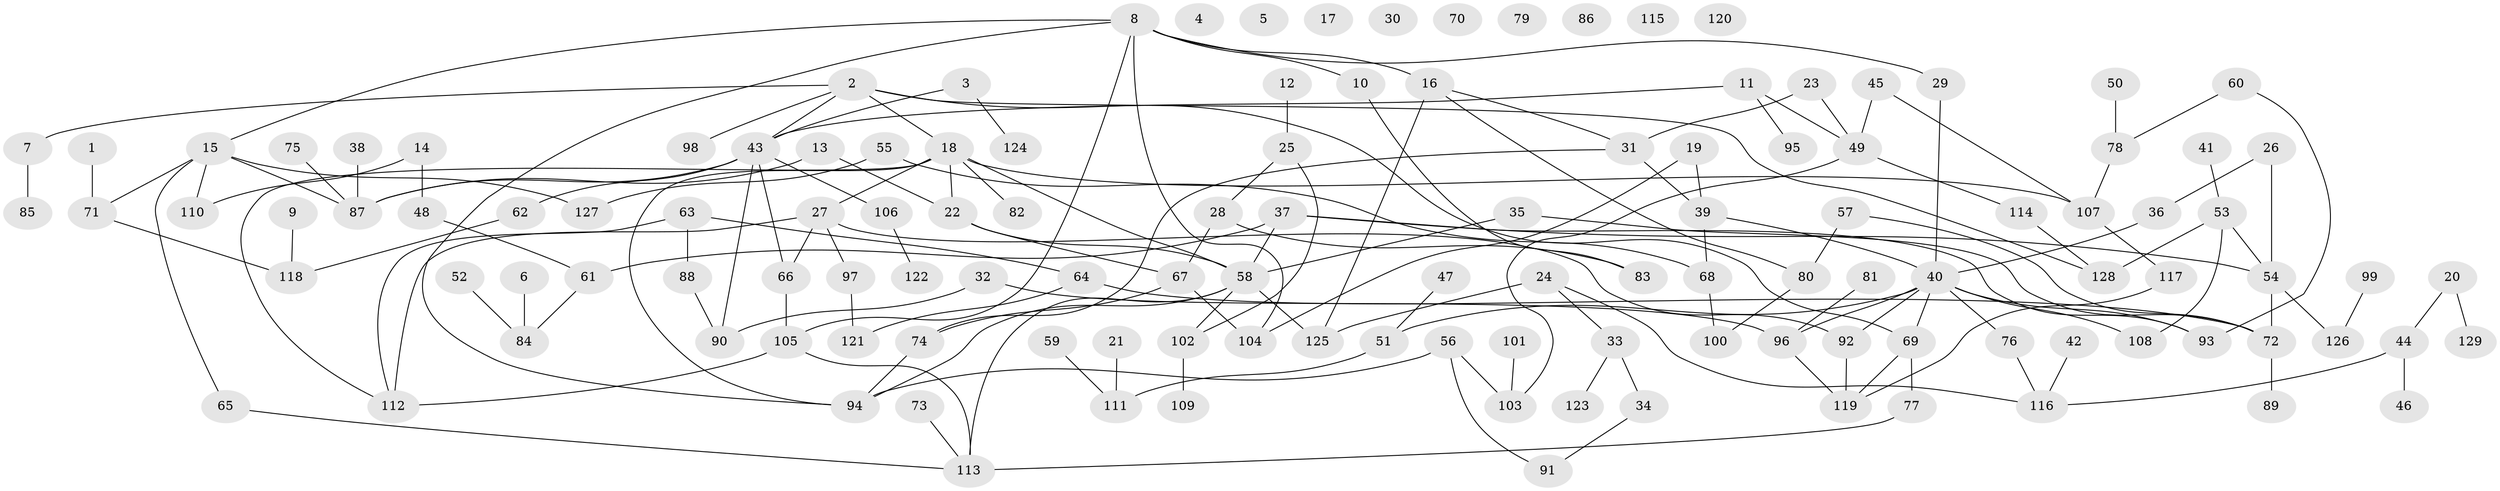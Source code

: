 // coarse degree distribution, {2: 0.28888888888888886, 8: 0.022222222222222223, 1: 0.2222222222222222, 0: 0.1, 11: 0.022222222222222223, 4: 0.07777777777777778, 6: 0.011111111111111112, 7: 0.011111111111111112, 3: 0.12222222222222222, 5: 0.1, 12: 0.011111111111111112, 9: 0.011111111111111112}
// Generated by graph-tools (version 1.1) at 2025/41/03/06/25 10:41:22]
// undirected, 129 vertices, 164 edges
graph export_dot {
graph [start="1"]
  node [color=gray90,style=filled];
  1;
  2;
  3;
  4;
  5;
  6;
  7;
  8;
  9;
  10;
  11;
  12;
  13;
  14;
  15;
  16;
  17;
  18;
  19;
  20;
  21;
  22;
  23;
  24;
  25;
  26;
  27;
  28;
  29;
  30;
  31;
  32;
  33;
  34;
  35;
  36;
  37;
  38;
  39;
  40;
  41;
  42;
  43;
  44;
  45;
  46;
  47;
  48;
  49;
  50;
  51;
  52;
  53;
  54;
  55;
  56;
  57;
  58;
  59;
  60;
  61;
  62;
  63;
  64;
  65;
  66;
  67;
  68;
  69;
  70;
  71;
  72;
  73;
  74;
  75;
  76;
  77;
  78;
  79;
  80;
  81;
  82;
  83;
  84;
  85;
  86;
  87;
  88;
  89;
  90;
  91;
  92;
  93;
  94;
  95;
  96;
  97;
  98;
  99;
  100;
  101;
  102;
  103;
  104;
  105;
  106;
  107;
  108;
  109;
  110;
  111;
  112;
  113;
  114;
  115;
  116;
  117;
  118;
  119;
  120;
  121;
  122;
  123;
  124;
  125;
  126;
  127;
  128;
  129;
  1 -- 71;
  2 -- 7;
  2 -- 18;
  2 -- 43;
  2 -- 69;
  2 -- 98;
  2 -- 128;
  3 -- 43;
  3 -- 124;
  6 -- 84;
  7 -- 85;
  8 -- 10;
  8 -- 15;
  8 -- 16;
  8 -- 29;
  8 -- 94;
  8 -- 104;
  8 -- 105;
  9 -- 118;
  10 -- 83;
  11 -- 43;
  11 -- 49;
  11 -- 95;
  12 -- 25;
  13 -- 22;
  13 -- 87;
  14 -- 48;
  14 -- 110;
  15 -- 65;
  15 -- 71;
  15 -- 87;
  15 -- 110;
  15 -- 127;
  16 -- 31;
  16 -- 80;
  16 -- 125;
  18 -- 22;
  18 -- 27;
  18 -- 58;
  18 -- 82;
  18 -- 94;
  18 -- 107;
  18 -- 112;
  19 -- 39;
  19 -- 104;
  20 -- 44;
  20 -- 129;
  21 -- 111;
  22 -- 58;
  22 -- 67;
  23 -- 31;
  23 -- 49;
  24 -- 33;
  24 -- 116;
  24 -- 125;
  25 -- 28;
  25 -- 102;
  26 -- 36;
  26 -- 54;
  27 -- 66;
  27 -- 92;
  27 -- 97;
  27 -- 112;
  28 -- 67;
  28 -- 83;
  29 -- 40;
  31 -- 39;
  31 -- 74;
  32 -- 90;
  32 -- 96;
  33 -- 34;
  33 -- 123;
  34 -- 91;
  35 -- 58;
  35 -- 72;
  36 -- 40;
  37 -- 54;
  37 -- 58;
  37 -- 61;
  37 -- 93;
  38 -- 87;
  39 -- 40;
  39 -- 68;
  40 -- 51;
  40 -- 69;
  40 -- 76;
  40 -- 92;
  40 -- 93;
  40 -- 96;
  40 -- 108;
  41 -- 53;
  42 -- 116;
  43 -- 62;
  43 -- 66;
  43 -- 87;
  43 -- 90;
  43 -- 106;
  44 -- 46;
  44 -- 116;
  45 -- 49;
  45 -- 107;
  47 -- 51;
  48 -- 61;
  49 -- 103;
  49 -- 114;
  50 -- 78;
  51 -- 111;
  52 -- 84;
  53 -- 54;
  53 -- 108;
  53 -- 128;
  54 -- 72;
  54 -- 126;
  55 -- 68;
  55 -- 127;
  56 -- 91;
  56 -- 94;
  56 -- 103;
  57 -- 72;
  57 -- 80;
  58 -- 94;
  58 -- 102;
  58 -- 113;
  58 -- 125;
  59 -- 111;
  60 -- 78;
  60 -- 93;
  61 -- 84;
  62 -- 118;
  63 -- 64;
  63 -- 88;
  63 -- 112;
  64 -- 72;
  64 -- 121;
  65 -- 113;
  66 -- 105;
  67 -- 74;
  67 -- 104;
  68 -- 100;
  69 -- 77;
  69 -- 119;
  71 -- 118;
  72 -- 89;
  73 -- 113;
  74 -- 94;
  75 -- 87;
  76 -- 116;
  77 -- 113;
  78 -- 107;
  80 -- 100;
  81 -- 96;
  88 -- 90;
  92 -- 119;
  96 -- 119;
  97 -- 121;
  99 -- 126;
  101 -- 103;
  102 -- 109;
  105 -- 112;
  105 -- 113;
  106 -- 122;
  107 -- 117;
  114 -- 128;
  117 -- 119;
}
